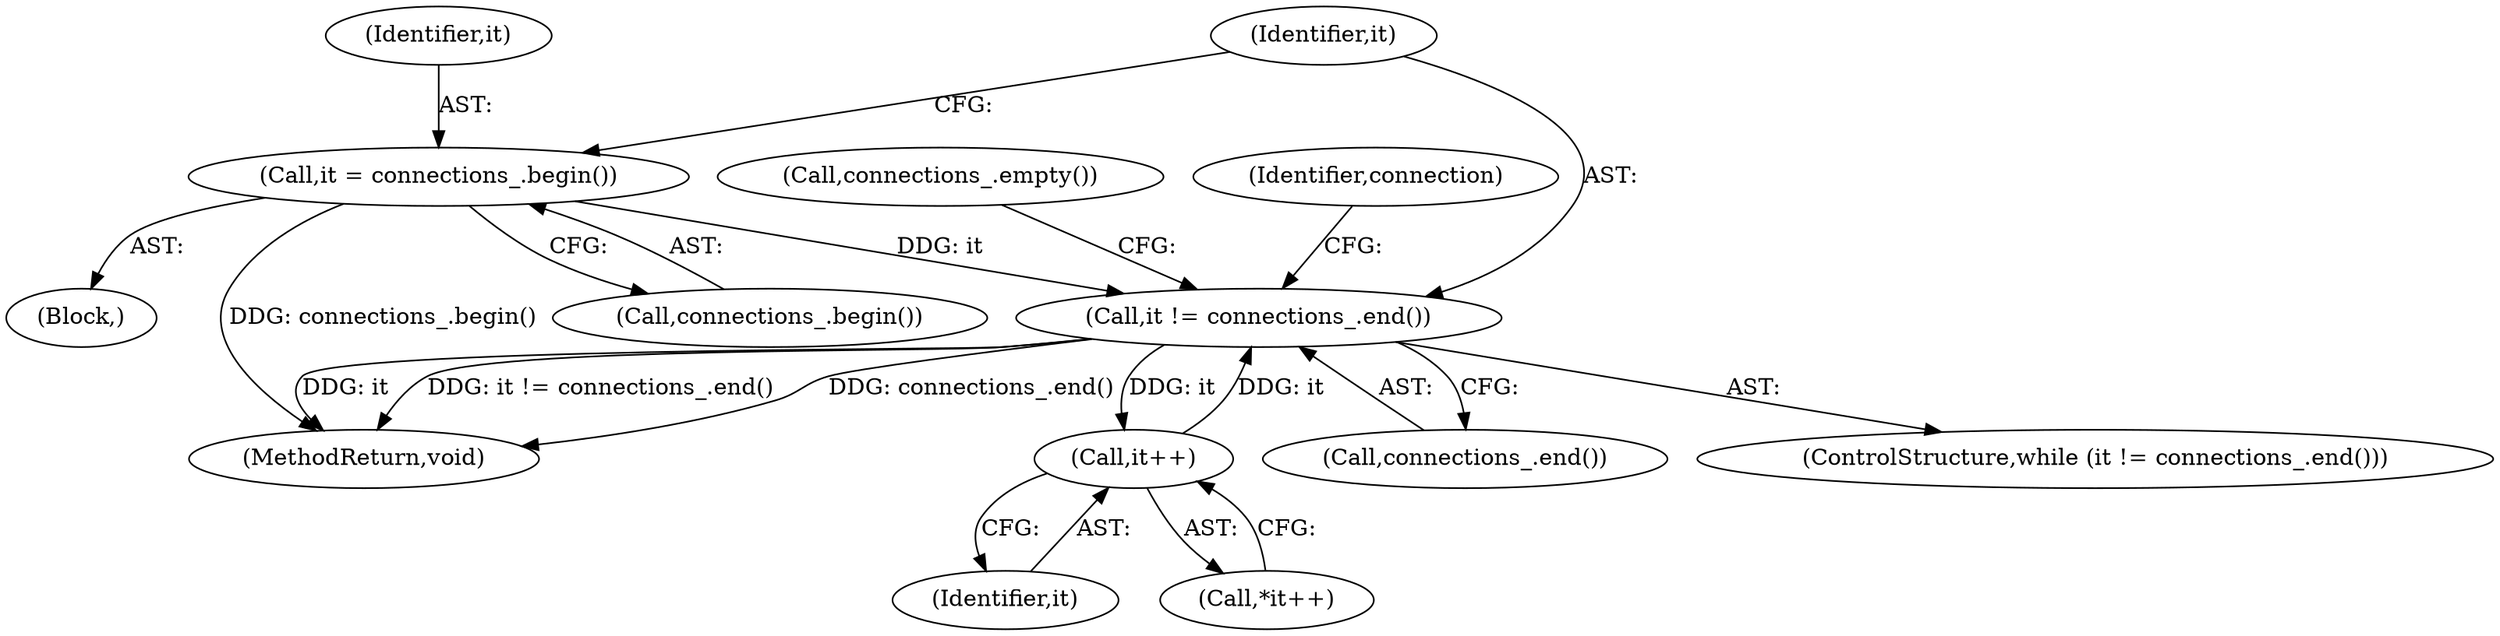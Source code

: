 digraph "0_Chrome_eaf2e8bce3855d362e53034bd83f0e3aff8714e4@API" {
"1000115" [label="(Call,it = connections_.begin())"];
"1000119" [label="(Call,it != connections_.end())"];
"1000127" [label="(Call,it++)"];
"1000116" [label="(Identifier,it)"];
"1000120" [label="(Identifier,it)"];
"1000131" [label="(Call,connections_.empty())"];
"1000115" [label="(Call,it = connections_.begin())"];
"1000127" [label="(Call,it++)"];
"1000128" [label="(Identifier,it)"];
"1000119" [label="(Call,it != connections_.end())"];
"1000117" [label="(Call,connections_.begin())"];
"1000125" [label="(Identifier,connection)"];
"1000118" [label="(ControlStructure,while (it != connections_.end()))"];
"1000126" [label="(Call,*it++)"];
"1000135" [label="(MethodReturn,void)"];
"1000101" [label="(Block,)"];
"1000121" [label="(Call,connections_.end())"];
"1000115" -> "1000101"  [label="AST: "];
"1000115" -> "1000117"  [label="CFG: "];
"1000116" -> "1000115"  [label="AST: "];
"1000117" -> "1000115"  [label="AST: "];
"1000120" -> "1000115"  [label="CFG: "];
"1000115" -> "1000135"  [label="DDG: connections_.begin()"];
"1000115" -> "1000119"  [label="DDG: it"];
"1000119" -> "1000118"  [label="AST: "];
"1000119" -> "1000121"  [label="CFG: "];
"1000120" -> "1000119"  [label="AST: "];
"1000121" -> "1000119"  [label="AST: "];
"1000125" -> "1000119"  [label="CFG: "];
"1000131" -> "1000119"  [label="CFG: "];
"1000119" -> "1000135"  [label="DDG: it"];
"1000119" -> "1000135"  [label="DDG: it != connections_.end()"];
"1000119" -> "1000135"  [label="DDG: connections_.end()"];
"1000127" -> "1000119"  [label="DDG: it"];
"1000119" -> "1000127"  [label="DDG: it"];
"1000127" -> "1000126"  [label="AST: "];
"1000127" -> "1000128"  [label="CFG: "];
"1000128" -> "1000127"  [label="AST: "];
"1000126" -> "1000127"  [label="CFG: "];
}
